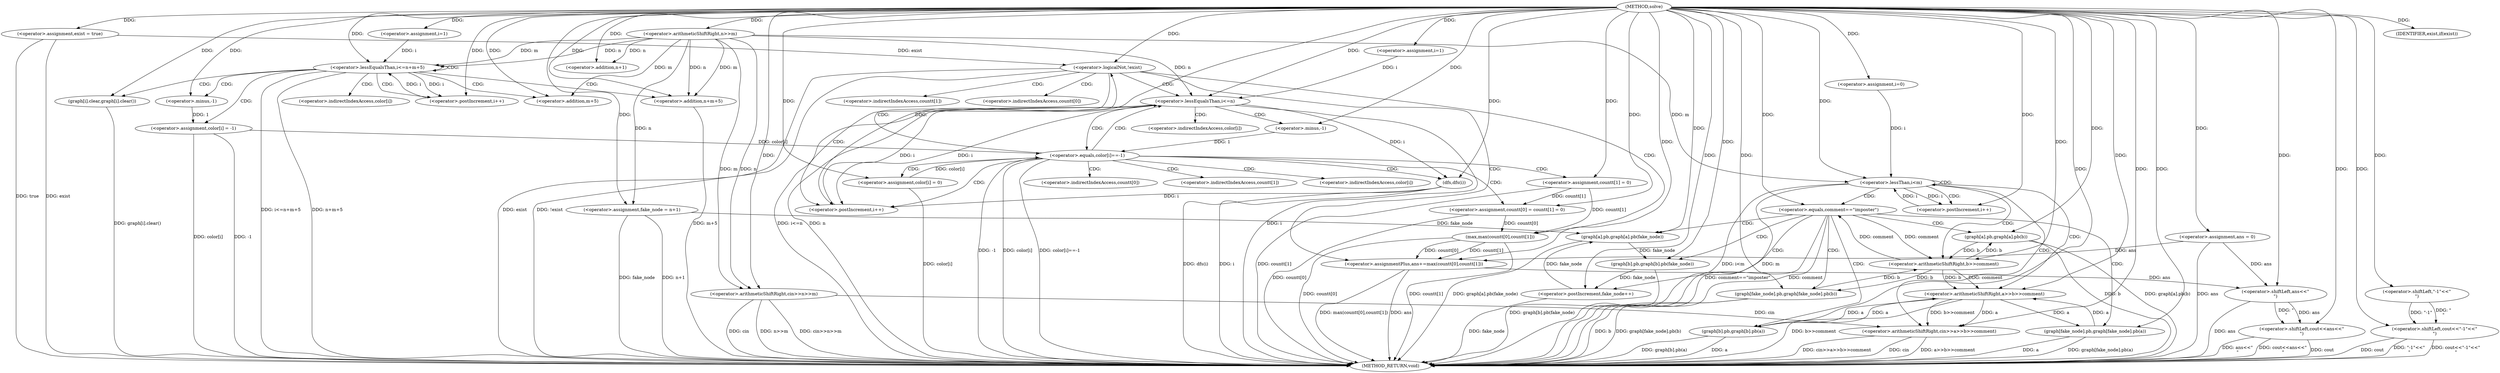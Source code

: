 digraph "solve" {  
"1000170" [label = "(METHOD,solve)" ]
"1000318" [label = "(METHOD_RETURN,void)" ]
"1000173" [label = "(<operator>.arithmeticShiftRight,cin>>n>>m)" ]
"1000179" [label = "(<operator>.assignment,fake_node = n+1)" ]
"1000248" [label = "(<operator>.assignment,exist = true)" ]
"1000252" [label = "(<operator>.assignment,ans = 0)" ]
"1000186" [label = "(<operator>.assignment,i=1)" ]
"1000189" [label = "(<operator>.lessEqualsThan,i<=n+m+5)" ]
"1000196" [label = "(<operator>.postIncrement,i++)" ]
"1000208" [label = "(<operator>.assignment,i=0)" ]
"1000211" [label = "(<operator>.lessThan,i<m)" ]
"1000214" [label = "(<operator>.postIncrement,i++)" ]
"1000257" [label = "(<operator>.assignment,i=1)" ]
"1000260" [label = "(<operator>.lessEqualsThan,i<=n)" ]
"1000263" [label = "(<operator>.postIncrement,i++)" ]
"1000304" [label = "(IDENTIFIER,exist,if(exist))" ]
"1000175" [label = "(<operator>.arithmeticShiftRight,n>>m)" ]
"1000181" [label = "(<operator>.addition,n+1)" ]
"1000199" [label = "(<operator>.assignment,color[i] = -1)" ]
"1000205" [label = "(graph[i].clear,graph[i].clear())" ]
"1000220" [label = "(<operator>.arithmeticShiftRight,cin>>a>>b>>comment)" ]
"1000306" [label = "(<operator>.shiftLeft,cout<<ans<<\"\n\")" ]
"1000191" [label = "(<operator>.addition,n+m+5)" ]
"1000228" [label = "(<operator>.equals,comment==\"imposter\")" ]
"1000267" [label = "(<operator>.equals,color[i]==-1)" ]
"1000313" [label = "(<operator>.shiftLeft,cout<<\"-1\"<<\"\n\")" ]
"1000193" [label = "(<operator>.addition,m+5)" ]
"1000203" [label = "(<operator>.minus,-1)" ]
"1000222" [label = "(<operator>.arithmeticShiftRight,a>>b>>comment)" ]
"1000232" [label = "(graph[a].pb,graph[a].pb(b))" ]
"1000234" [label = "(graph[b].pb,graph[b].pb(a))" ]
"1000274" [label = "(<operator>.assignment,color[i] = 0)" ]
"1000279" [label = "(<operator>.assignment,countt[0] = countt[1] = 0)" ]
"1000288" [label = "(dfs,dfs(i))" ]
"1000294" [label = "(<operator>.assignmentPlus,ans+=max(countt[0],countt[1]))" ]
"1000308" [label = "(<operator>.shiftLeft,ans<<\"\n\")" ]
"1000224" [label = "(<operator>.arithmeticShiftRight,b>>comment)" ]
"1000238" [label = "(graph[a].pb,graph[a].pb(fake_node))" ]
"1000240" [label = "(graph[fake_node].pb,graph[fake_node].pb(a))" ]
"1000242" [label = "(graph[b].pb,graph[b].pb(fake_node))" ]
"1000244" [label = "(graph[fake_node].pb,graph[fake_node].pb(b))" ]
"1000246" [label = "(<operator>.postIncrement,fake_node++)" ]
"1000271" [label = "(<operator>.minus,-1)" ]
"1000291" [label = "(<operator>.logicalNot,!exist)" ]
"1000315" [label = "(<operator>.shiftLeft,\"-1\"<<\"\n\")" ]
"1000283" [label = "(<operator>.assignment,countt[1] = 0)" ]
"1000296" [label = "(max,max(countt[0],countt[1]))" ]
"1000200" [label = "(<operator>.indirectIndexAccess,color[i])" ]
"1000268" [label = "(<operator>.indirectIndexAccess,color[i])" ]
"1000275" [label = "(<operator>.indirectIndexAccess,color[i])" ]
"1000280" [label = "(<operator>.indirectIndexAccess,countt[0])" ]
"1000284" [label = "(<operator>.indirectIndexAccess,countt[1])" ]
"1000297" [label = "(<operator>.indirectIndexAccess,countt[0])" ]
"1000300" [label = "(<operator>.indirectIndexAccess,countt[1])" ]
  "1000173" -> "1000318"  [ label = "DDG: cin"] 
  "1000173" -> "1000318"  [ label = "DDG: n>>m"] 
  "1000173" -> "1000318"  [ label = "DDG: cin>>n>>m"] 
  "1000179" -> "1000318"  [ label = "DDG: fake_node"] 
  "1000179" -> "1000318"  [ label = "DDG: n+1"] 
  "1000191" -> "1000318"  [ label = "DDG: m+5"] 
  "1000189" -> "1000318"  [ label = "DDG: n+m+5"] 
  "1000189" -> "1000318"  [ label = "DDG: i<=n+m+5"] 
  "1000211" -> "1000318"  [ label = "DDG: m"] 
  "1000211" -> "1000318"  [ label = "DDG: i<m"] 
  "1000248" -> "1000318"  [ label = "DDG: exist"] 
  "1000252" -> "1000318"  [ label = "DDG: ans"] 
  "1000260" -> "1000318"  [ label = "DDG: i"] 
  "1000260" -> "1000318"  [ label = "DDG: n"] 
  "1000260" -> "1000318"  [ label = "DDG: i<=n"] 
  "1000267" -> "1000318"  [ label = "DDG: color[i]"] 
  "1000267" -> "1000318"  [ label = "DDG: -1"] 
  "1000267" -> "1000318"  [ label = "DDG: color[i]==-1"] 
  "1000274" -> "1000318"  [ label = "DDG: color[i]"] 
  "1000279" -> "1000318"  [ label = "DDG: countt[0]"] 
  "1000283" -> "1000318"  [ label = "DDG: countt[1]"] 
  "1000288" -> "1000318"  [ label = "DDG: i"] 
  "1000288" -> "1000318"  [ label = "DDG: dfs(i)"] 
  "1000291" -> "1000318"  [ label = "DDG: exist"] 
  "1000291" -> "1000318"  [ label = "DDG: !exist"] 
  "1000294" -> "1000318"  [ label = "DDG: ans"] 
  "1000296" -> "1000318"  [ label = "DDG: countt[0]"] 
  "1000296" -> "1000318"  [ label = "DDG: countt[1]"] 
  "1000294" -> "1000318"  [ label = "DDG: max(countt[0],countt[1])"] 
  "1000313" -> "1000318"  [ label = "DDG: cout"] 
  "1000313" -> "1000318"  [ label = "DDG: \"-1\"<<\"\n\""] 
  "1000313" -> "1000318"  [ label = "DDG: cout<<\"-1\"<<\"\n\""] 
  "1000306" -> "1000318"  [ label = "DDG: cout"] 
  "1000308" -> "1000318"  [ label = "DDG: ans"] 
  "1000306" -> "1000318"  [ label = "DDG: ans<<\"\n\""] 
  "1000306" -> "1000318"  [ label = "DDG: cout<<ans<<\"\n\""] 
  "1000220" -> "1000318"  [ label = "DDG: cin"] 
  "1000222" -> "1000318"  [ label = "DDG: b>>comment"] 
  "1000220" -> "1000318"  [ label = "DDG: a>>b>>comment"] 
  "1000220" -> "1000318"  [ label = "DDG: cin>>a>>b>>comment"] 
  "1000228" -> "1000318"  [ label = "DDG: comment"] 
  "1000228" -> "1000318"  [ label = "DDG: comment==\"imposter\""] 
  "1000238" -> "1000318"  [ label = "DDG: graph[a].pb(fake_node)"] 
  "1000240" -> "1000318"  [ label = "DDG: a"] 
  "1000240" -> "1000318"  [ label = "DDG: graph[fake_node].pb(a)"] 
  "1000242" -> "1000318"  [ label = "DDG: graph[b].pb(fake_node)"] 
  "1000244" -> "1000318"  [ label = "DDG: b"] 
  "1000244" -> "1000318"  [ label = "DDG: graph[fake_node].pb(b)"] 
  "1000246" -> "1000318"  [ label = "DDG: fake_node"] 
  "1000232" -> "1000318"  [ label = "DDG: b"] 
  "1000232" -> "1000318"  [ label = "DDG: graph[a].pb(b)"] 
  "1000234" -> "1000318"  [ label = "DDG: a"] 
  "1000234" -> "1000318"  [ label = "DDG: graph[b].pb(a)"] 
  "1000199" -> "1000318"  [ label = "DDG: color[i]"] 
  "1000199" -> "1000318"  [ label = "DDG: -1"] 
  "1000205" -> "1000318"  [ label = "DDG: graph[i].clear()"] 
  "1000248" -> "1000318"  [ label = "DDG: true"] 
  "1000175" -> "1000179"  [ label = "DDG: n"] 
  "1000170" -> "1000179"  [ label = "DDG: "] 
  "1000170" -> "1000248"  [ label = "DDG: "] 
  "1000170" -> "1000252"  [ label = "DDG: "] 
  "1000170" -> "1000173"  [ label = "DDG: "] 
  "1000175" -> "1000173"  [ label = "DDG: n"] 
  "1000175" -> "1000173"  [ label = "DDG: m"] 
  "1000170" -> "1000186"  [ label = "DDG: "] 
  "1000170" -> "1000208"  [ label = "DDG: "] 
  "1000170" -> "1000257"  [ label = "DDG: "] 
  "1000170" -> "1000304"  [ label = "DDG: "] 
  "1000170" -> "1000175"  [ label = "DDG: "] 
  "1000175" -> "1000181"  [ label = "DDG: n"] 
  "1000170" -> "1000181"  [ label = "DDG: "] 
  "1000186" -> "1000189"  [ label = "DDG: i"] 
  "1000196" -> "1000189"  [ label = "DDG: i"] 
  "1000170" -> "1000189"  [ label = "DDG: "] 
  "1000175" -> "1000189"  [ label = "DDG: m"] 
  "1000175" -> "1000189"  [ label = "DDG: n"] 
  "1000189" -> "1000196"  [ label = "DDG: i"] 
  "1000170" -> "1000196"  [ label = "DDG: "] 
  "1000203" -> "1000199"  [ label = "DDG: 1"] 
  "1000170" -> "1000205"  [ label = "DDG: "] 
  "1000208" -> "1000211"  [ label = "DDG: i"] 
  "1000214" -> "1000211"  [ label = "DDG: i"] 
  "1000170" -> "1000211"  [ label = "DDG: "] 
  "1000175" -> "1000211"  [ label = "DDG: m"] 
  "1000211" -> "1000214"  [ label = "DDG: i"] 
  "1000170" -> "1000214"  [ label = "DDG: "] 
  "1000257" -> "1000260"  [ label = "DDG: i"] 
  "1000263" -> "1000260"  [ label = "DDG: i"] 
  "1000170" -> "1000260"  [ label = "DDG: "] 
  "1000175" -> "1000260"  [ label = "DDG: n"] 
  "1000260" -> "1000263"  [ label = "DDG: i"] 
  "1000288" -> "1000263"  [ label = "DDG: i"] 
  "1000170" -> "1000263"  [ label = "DDG: "] 
  "1000170" -> "1000191"  [ label = "DDG: "] 
  "1000175" -> "1000191"  [ label = "DDG: n"] 
  "1000175" -> "1000191"  [ label = "DDG: m"] 
  "1000173" -> "1000220"  [ label = "DDG: cin"] 
  "1000170" -> "1000220"  [ label = "DDG: "] 
  "1000222" -> "1000220"  [ label = "DDG: a"] 
  "1000222" -> "1000220"  [ label = "DDG: b>>comment"] 
  "1000170" -> "1000306"  [ label = "DDG: "] 
  "1000308" -> "1000306"  [ label = "DDG: \"\n\""] 
  "1000308" -> "1000306"  [ label = "DDG: ans"] 
  "1000175" -> "1000193"  [ label = "DDG: m"] 
  "1000170" -> "1000193"  [ label = "DDG: "] 
  "1000170" -> "1000203"  [ label = "DDG: "] 
  "1000240" -> "1000222"  [ label = "DDG: a"] 
  "1000234" -> "1000222"  [ label = "DDG: a"] 
  "1000170" -> "1000222"  [ label = "DDG: "] 
  "1000224" -> "1000222"  [ label = "DDG: comment"] 
  "1000224" -> "1000222"  [ label = "DDG: b"] 
  "1000224" -> "1000228"  [ label = "DDG: comment"] 
  "1000170" -> "1000228"  [ label = "DDG: "] 
  "1000274" -> "1000267"  [ label = "DDG: color[i]"] 
  "1000199" -> "1000267"  [ label = "DDG: color[i]"] 
  "1000271" -> "1000267"  [ label = "DDG: 1"] 
  "1000170" -> "1000274"  [ label = "DDG: "] 
  "1000296" -> "1000294"  [ label = "DDG: countt[0]"] 
  "1000296" -> "1000294"  [ label = "DDG: countt[1]"] 
  "1000252" -> "1000308"  [ label = "DDG: ans"] 
  "1000294" -> "1000308"  [ label = "DDG: ans"] 
  "1000170" -> "1000308"  [ label = "DDG: "] 
  "1000170" -> "1000313"  [ label = "DDG: "] 
  "1000315" -> "1000313"  [ label = "DDG: \"\n\""] 
  "1000315" -> "1000313"  [ label = "DDG: \"-1\""] 
  "1000244" -> "1000224"  [ label = "DDG: b"] 
  "1000232" -> "1000224"  [ label = "DDG: b"] 
  "1000170" -> "1000224"  [ label = "DDG: "] 
  "1000228" -> "1000224"  [ label = "DDG: comment"] 
  "1000224" -> "1000232"  [ label = "DDG: b"] 
  "1000170" -> "1000232"  [ label = "DDG: "] 
  "1000222" -> "1000234"  [ label = "DDG: a"] 
  "1000170" -> "1000234"  [ label = "DDG: "] 
  "1000170" -> "1000271"  [ label = "DDG: "] 
  "1000283" -> "1000279"  [ label = "DDG: countt[1]"] 
  "1000170" -> "1000279"  [ label = "DDG: "] 
  "1000260" -> "1000288"  [ label = "DDG: i"] 
  "1000170" -> "1000288"  [ label = "DDG: "] 
  "1000252" -> "1000294"  [ label = "DDG: ans"] 
  "1000170" -> "1000294"  [ label = "DDG: "] 
  "1000170" -> "1000315"  [ label = "DDG: "] 
  "1000179" -> "1000238"  [ label = "DDG: fake_node"] 
  "1000246" -> "1000238"  [ label = "DDG: fake_node"] 
  "1000170" -> "1000238"  [ label = "DDG: "] 
  "1000222" -> "1000240"  [ label = "DDG: a"] 
  "1000170" -> "1000240"  [ label = "DDG: "] 
  "1000238" -> "1000242"  [ label = "DDG: fake_node"] 
  "1000170" -> "1000242"  [ label = "DDG: "] 
  "1000224" -> "1000244"  [ label = "DDG: b"] 
  "1000170" -> "1000244"  [ label = "DDG: "] 
  "1000242" -> "1000246"  [ label = "DDG: fake_node"] 
  "1000170" -> "1000246"  [ label = "DDG: "] 
  "1000170" -> "1000283"  [ label = "DDG: "] 
  "1000248" -> "1000291"  [ label = "DDG: exist"] 
  "1000170" -> "1000291"  [ label = "DDG: "] 
  "1000279" -> "1000296"  [ label = "DDG: countt[0]"] 
  "1000283" -> "1000296"  [ label = "DDG: countt[1]"] 
  "1000189" -> "1000200"  [ label = "CDG: "] 
  "1000189" -> "1000191"  [ label = "CDG: "] 
  "1000189" -> "1000199"  [ label = "CDG: "] 
  "1000189" -> "1000189"  [ label = "CDG: "] 
  "1000189" -> "1000196"  [ label = "CDG: "] 
  "1000189" -> "1000203"  [ label = "CDG: "] 
  "1000189" -> "1000205"  [ label = "CDG: "] 
  "1000189" -> "1000193"  [ label = "CDG: "] 
  "1000211" -> "1000211"  [ label = "CDG: "] 
  "1000211" -> "1000222"  [ label = "CDG: "] 
  "1000211" -> "1000220"  [ label = "CDG: "] 
  "1000211" -> "1000214"  [ label = "CDG: "] 
  "1000211" -> "1000224"  [ label = "CDG: "] 
  "1000211" -> "1000228"  [ label = "CDG: "] 
  "1000260" -> "1000268"  [ label = "CDG: "] 
  "1000260" -> "1000271"  [ label = "CDG: "] 
  "1000260" -> "1000267"  [ label = "CDG: "] 
  "1000228" -> "1000246"  [ label = "CDG: "] 
  "1000228" -> "1000238"  [ label = "CDG: "] 
  "1000228" -> "1000244"  [ label = "CDG: "] 
  "1000228" -> "1000234"  [ label = "CDG: "] 
  "1000228" -> "1000242"  [ label = "CDG: "] 
  "1000228" -> "1000240"  [ label = "CDG: "] 
  "1000228" -> "1000232"  [ label = "CDG: "] 
  "1000267" -> "1000260"  [ label = "CDG: "] 
  "1000267" -> "1000263"  [ label = "CDG: "] 
  "1000267" -> "1000291"  [ label = "CDG: "] 
  "1000267" -> "1000274"  [ label = "CDG: "] 
  "1000267" -> "1000283"  [ label = "CDG: "] 
  "1000267" -> "1000284"  [ label = "CDG: "] 
  "1000267" -> "1000280"  [ label = "CDG: "] 
  "1000267" -> "1000288"  [ label = "CDG: "] 
  "1000267" -> "1000279"  [ label = "CDG: "] 
  "1000267" -> "1000275"  [ label = "CDG: "] 
  "1000291" -> "1000294"  [ label = "CDG: "] 
  "1000291" -> "1000297"  [ label = "CDG: "] 
  "1000291" -> "1000260"  [ label = "CDG: "] 
  "1000291" -> "1000263"  [ label = "CDG: "] 
  "1000291" -> "1000296"  [ label = "CDG: "] 
  "1000291" -> "1000300"  [ label = "CDG: "] 
}
